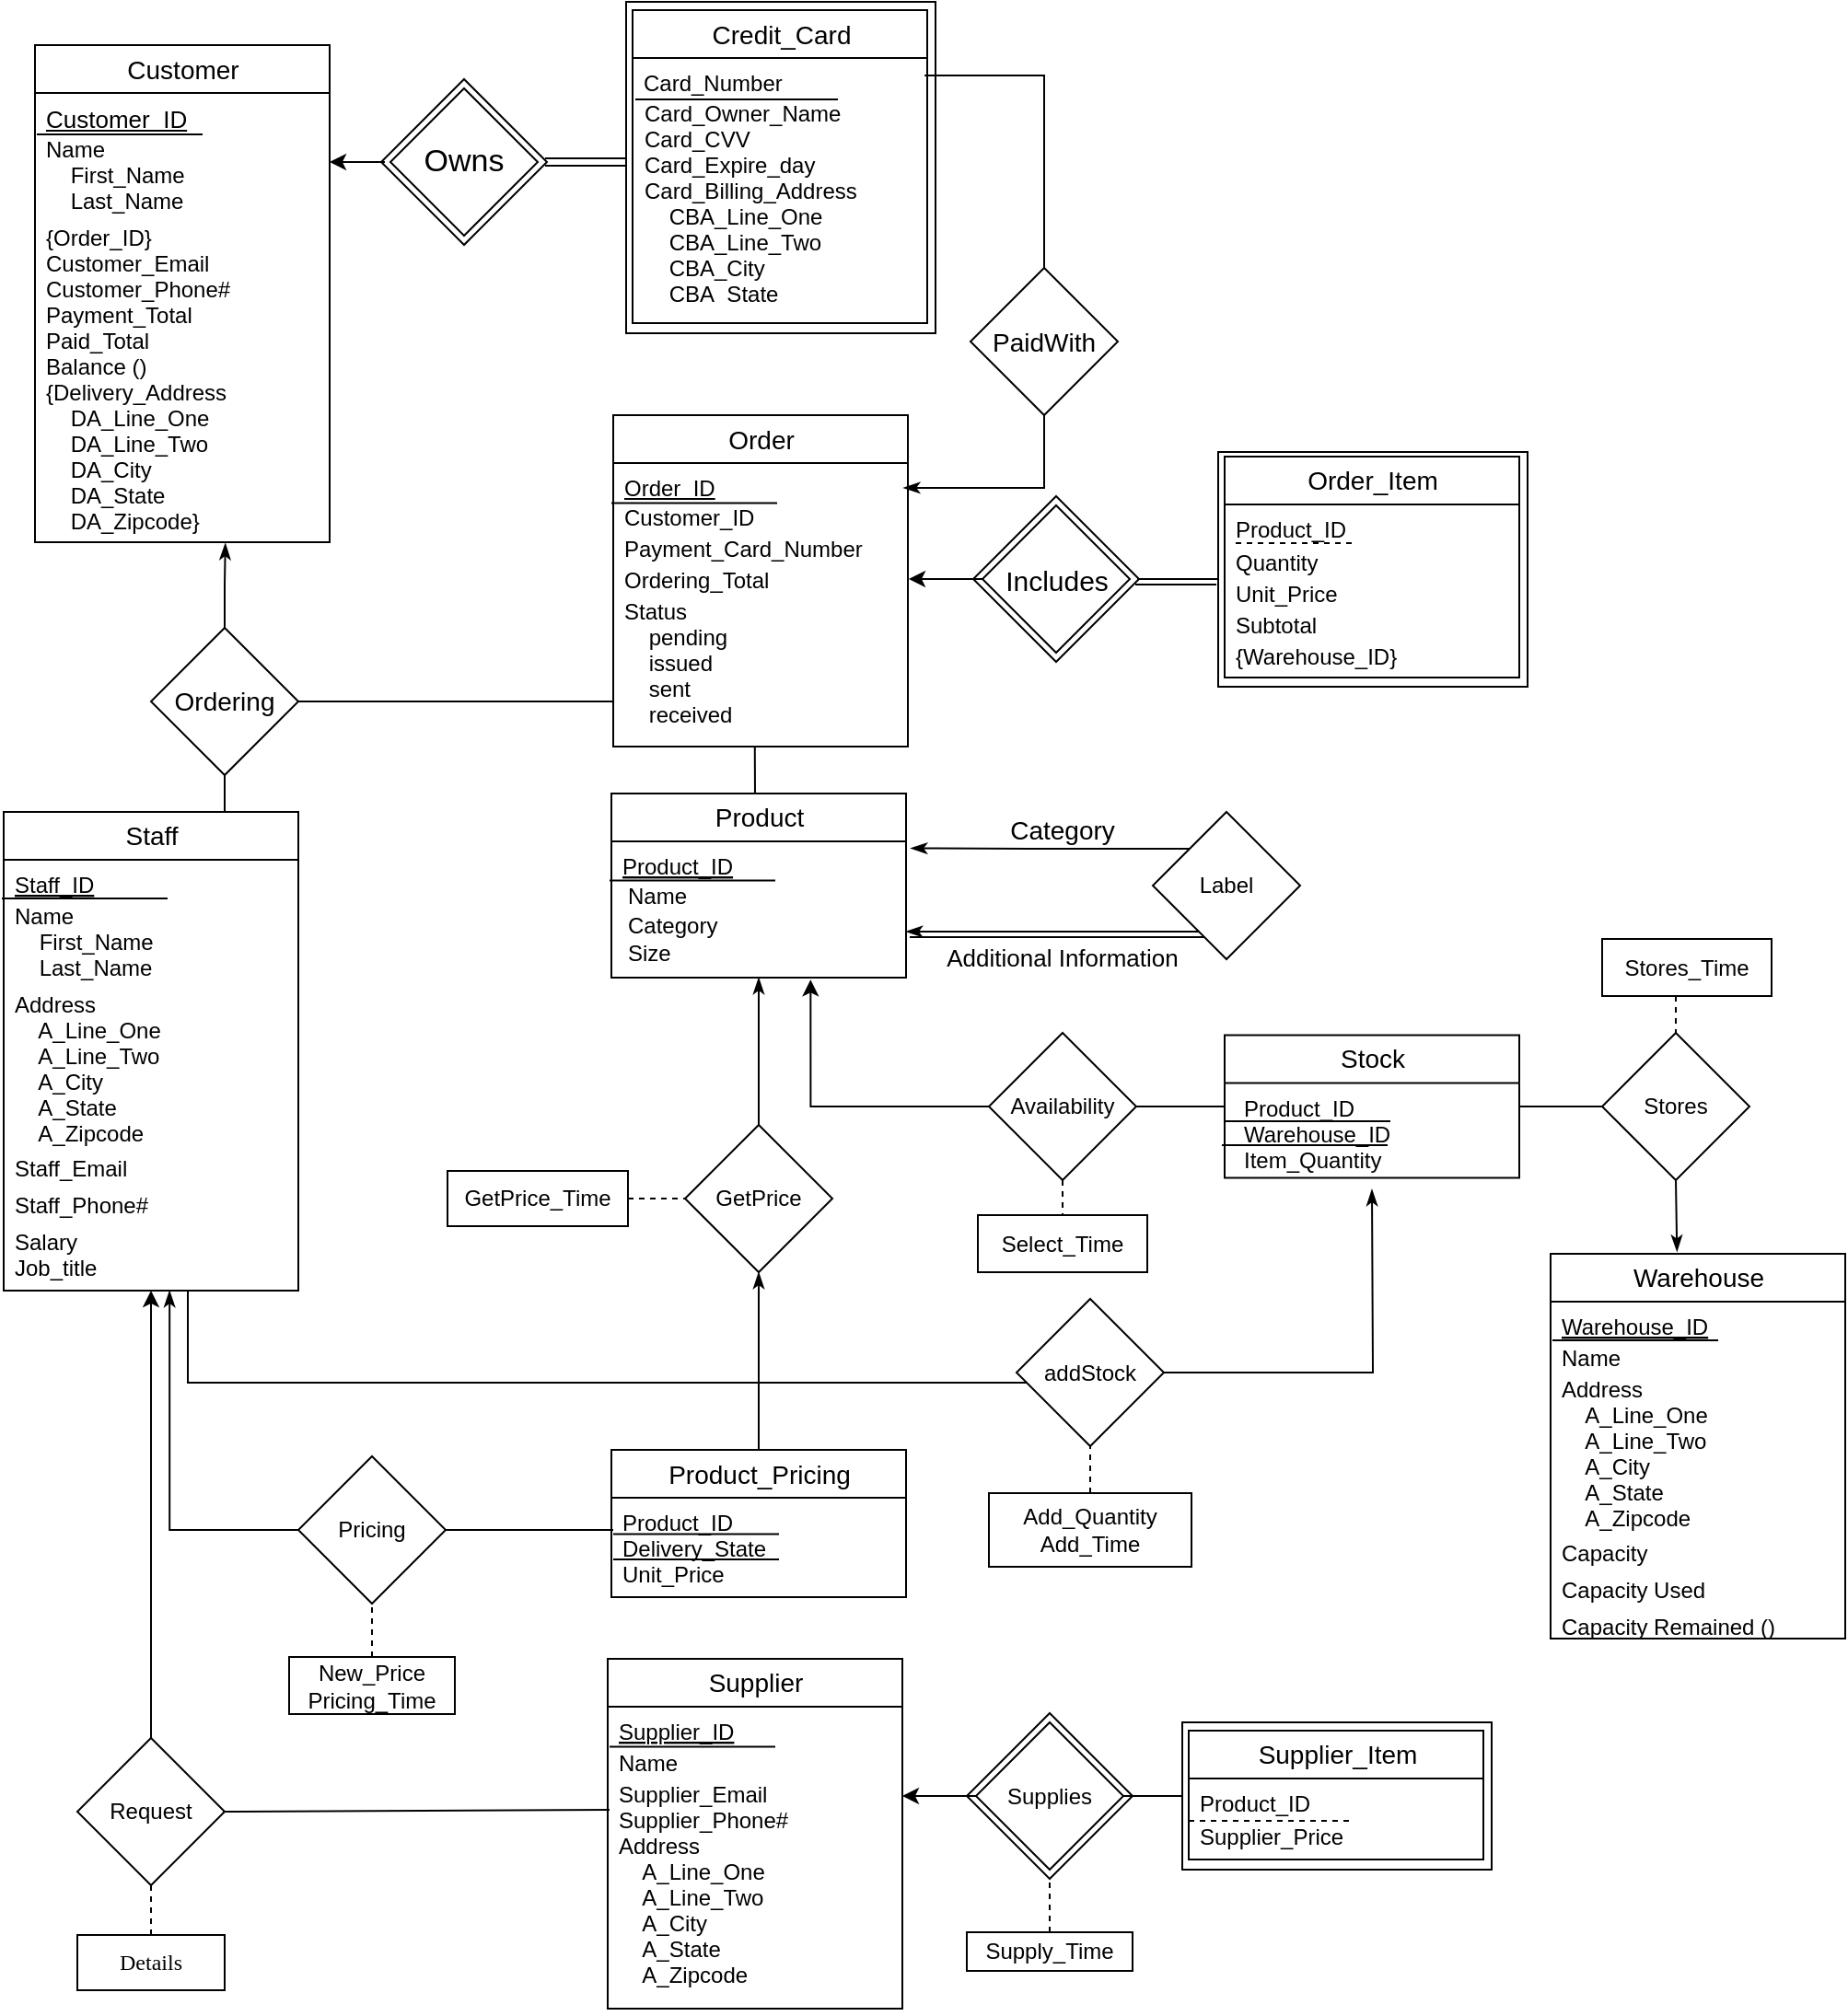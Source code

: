<mxfile version="13.0.3" type="device"><diagram id="dsKVr5tf_cZGVUpMoiFe" name="Page-1"><mxGraphModel dx="1097" dy="746" grid="1" gridSize="10" guides="1" tooltips="1" connect="1" arrows="1" fold="1" page="1" pageScale="1" pageWidth="827" pageHeight="1169" math="0" shadow="0"><root><mxCell id="8yMp3e6kBateNFP0PvqR-0"/><mxCell id="8yMp3e6kBateNFP0PvqR-1" parent="8yMp3e6kBateNFP0PvqR-0"/><mxCell id="K7BHNKGHmMoZmcHDRNSR-34" value="" style="edgeStyle=orthogonalEdgeStyle;rounded=0;orthogonalLoop=1;jettySize=auto;html=1;startArrow=none;startFill=0;endArrow=none;endFill=0;fontSize=13;fontColor=#000000;" parent="8yMp3e6kBateNFP0PvqR-1" source="WRQ4lNMP2vpnJhaoZGz1-60" target="WRQ4lNMP2vpnJhaoZGz1-59" edge="1"><mxGeometry relative="1" as="geometry"/></mxCell><mxCell id="98txHaTrjVdRc5BkQR00-5" style="edgeStyle=orthogonalEdgeStyle;rounded=0;orthogonalLoop=1;jettySize=auto;html=1;exitX=0;exitY=0.5;exitDx=0;exitDy=0;entryX=0.676;entryY=1.023;entryDx=0;entryDy=0;entryPerimeter=0;" edge="1" parent="8yMp3e6kBateNFP0PvqR-1" source="WRQ4lNMP2vpnJhaoZGz1-59" target="K7BHNKGHmMoZmcHDRNSR-55"><mxGeometry relative="1" as="geometry"/></mxCell><mxCell id="WRQ4lNMP2vpnJhaoZGz1-46" value="" style="rhombus;whiteSpace=wrap;html=1;" parent="8yMp3e6kBateNFP0PvqR-1" vertex="1"><mxGeometry x="566.5" y="278.5" width="90" height="90" as="geometry"/></mxCell><mxCell id="WRQ4lNMP2vpnJhaoZGz1-16" value="" style="whiteSpace=wrap;html=1;rounded=0;shadow=0;comic=0;strokeWidth=1;fontFamily=Verdana;align=left;" parent="8yMp3e6kBateNFP0PvqR-1" vertex="1"><mxGeometry x="378" y="10" width="168" height="180" as="geometry"/></mxCell><mxCell id="J3QDzepKnIw4Qtp_B2LZ-5" value="" style="rhombus;whiteSpace=wrap;html=1;" parent="8yMp3e6kBateNFP0PvqR-1" vertex="1"><mxGeometry x="245" y="52" width="90" height="90" as="geometry"/></mxCell><mxCell id="J3QDzepKnIw4Qtp_B2LZ-2" value="" style="edgeStyle=orthogonalEdgeStyle;rounded=0;orthogonalLoop=1;jettySize=auto;html=1;endArrow=none;endFill=0;entryX=1;entryY=0.5;entryDx=0;entryDy=0;shape=link;" parent="8yMp3e6kBateNFP0PvqR-1" edge="1"><mxGeometry relative="1" as="geometry"><mxPoint x="378" y="97" as="sourcePoint"/><mxPoint x="334" y="97" as="targetPoint"/></mxGeometry></mxCell><mxCell id="98txHaTrjVdRc5BkQR00-2" style="edgeStyle=orthogonalEdgeStyle;rounded=0;orthogonalLoop=1;jettySize=auto;html=1;exitX=0;exitY=0.5;exitDx=0;exitDy=0;" edge="1" parent="8yMp3e6kBateNFP0PvqR-1"><mxGeometry relative="1" as="geometry"><mxPoint x="217" y="97" as="targetPoint"/><mxPoint x="247" y="97" as="sourcePoint"/></mxGeometry></mxCell><mxCell id="J3QDzepKnIw4Qtp_B2LZ-3" value="&lt;font style=&quot;font-size: 17px&quot;&gt;Owns&lt;/font&gt;" style="rhombus;whiteSpace=wrap;html=1;" parent="8yMp3e6kBateNFP0PvqR-1" vertex="1"><mxGeometry x="250" y="57" width="80" height="80" as="geometry"/></mxCell><mxCell id="WRQ4lNMP2vpnJhaoZGz1-18" value="Order" style="swimlane;fontStyle=0;childLayout=stackLayout;horizontal=1;startSize=26;horizontalStack=0;resizeParent=1;resizeParentMax=0;resizeLast=0;collapsible=1;marginBottom=0;align=center;fontSize=14;rounded=0;shadow=0;comic=0;strokeWidth=1;html=1;" parent="8yMp3e6kBateNFP0PvqR-1" vertex="1"><mxGeometry x="371" y="234.5" width="160" height="180" as="geometry"><mxRectangle x="380" y="20" width="110" height="26" as="alternateBounds"/></mxGeometry></mxCell><mxCell id="WRQ4lNMP2vpnJhaoZGz1-19" value="Order_ID" style="text;strokeColor=none;fillColor=none;spacingLeft=4;spacingRight=4;overflow=hidden;rotatable=0;points=[[0,0.5],[1,0.5]];portConstraint=eastwest;fontSize=12;fontStyle=4" parent="WRQ4lNMP2vpnJhaoZGz1-18" vertex="1"><mxGeometry y="26" width="160" height="16" as="geometry"/></mxCell><mxCell id="WRQ4lNMP2vpnJhaoZGz1-21" value="Customer_ID" style="text;strokeColor=none;fillColor=none;spacingLeft=4;spacingRight=4;overflow=hidden;rotatable=0;points=[[0,0.5],[1,0.5]];portConstraint=eastwest;fontSize=12;" parent="WRQ4lNMP2vpnJhaoZGz1-18" vertex="1"><mxGeometry y="42" width="160" height="17" as="geometry"/></mxCell><mxCell id="K7BHNKGHmMoZmcHDRNSR-96" value="" style="endArrow=none;html=1;" parent="WRQ4lNMP2vpnJhaoZGz1-18" edge="1"><mxGeometry width="50" height="50" relative="1" as="geometry"><mxPoint x="-1" y="47.79" as="sourcePoint"/><mxPoint x="89" y="47.79" as="targetPoint"/></mxGeometry></mxCell><mxCell id="WRQ4lNMP2vpnJhaoZGz1-22" value="Payment_Card_Number" style="text;strokeColor=none;fillColor=none;spacingLeft=4;spacingRight=4;overflow=hidden;rotatable=0;points=[[0,0.5],[1,0.5]];portConstraint=eastwest;fontSize=12;" parent="WRQ4lNMP2vpnJhaoZGz1-18" vertex="1"><mxGeometry y="59" width="160" height="17" as="geometry"/></mxCell><mxCell id="WRQ4lNMP2vpnJhaoZGz1-23" value="Ordering_Total" style="text;strokeColor=none;fillColor=none;spacingLeft=4;spacingRight=4;overflow=hidden;rotatable=0;points=[[0,0.5],[1,0.5]];portConstraint=eastwest;fontSize=12;" parent="WRQ4lNMP2vpnJhaoZGz1-18" vertex="1"><mxGeometry y="76" width="160" height="17" as="geometry"/></mxCell><mxCell id="WRQ4lNMP2vpnJhaoZGz1-35" value="Status&#10;    pending&#10;    issued&#10;    sent&#10;    received" style="text;strokeColor=none;fillColor=none;spacingLeft=4;spacingRight=4;overflow=hidden;rotatable=0;points=[[0,0.5],[1,0.5]];portConstraint=eastwest;fontSize=12;" parent="WRQ4lNMP2vpnJhaoZGz1-18" vertex="1"><mxGeometry y="93" width="160" height="87" as="geometry"/></mxCell><mxCell id="WRQ4lNMP2vpnJhaoZGz1-36" value="" style="whiteSpace=wrap;html=1;rounded=0;shadow=0;comic=0;strokeWidth=1;fontFamily=Verdana;align=left;" parent="8yMp3e6kBateNFP0PvqR-1" vertex="1"><mxGeometry x="699.5" y="254.5" width="168" height="127.5" as="geometry"/></mxCell><mxCell id="WRQ4lNMP2vpnJhaoZGz1-37" value="" style="edgeStyle=orthogonalEdgeStyle;rounded=0;orthogonalLoop=1;jettySize=auto;html=1;endArrow=none;endFill=0;entryX=1;entryY=0.5;entryDx=0;entryDy=0;" parent="8yMp3e6kBateNFP0PvqR-1" edge="1"><mxGeometry relative="1" as="geometry"><mxPoint x="699.5" y="323.5" as="sourcePoint"/><mxPoint x="655.5" y="323.5" as="targetPoint"/></mxGeometry></mxCell><mxCell id="WRQ4lNMP2vpnJhaoZGz1-44" value="" style="edgeStyle=orthogonalEdgeStyle;rounded=0;orthogonalLoop=1;jettySize=auto;html=1;endArrow=classic;endFill=1;" parent="8yMp3e6kBateNFP0PvqR-1" source="WRQ4lNMP2vpnJhaoZGz1-45" edge="1"><mxGeometry relative="1" as="geometry"><mxPoint x="531.5" y="323.5" as="targetPoint"/><Array as="points"><mxPoint x="541.5" y="323.5"/><mxPoint x="541.5" y="323.5"/></Array></mxGeometry></mxCell><mxCell id="WRQ4lNMP2vpnJhaoZGz1-45" value="&lt;font style=&quot;font-size: 15px&quot;&gt;Includes&lt;/font&gt;" style="rhombus;whiteSpace=wrap;html=1;" parent="8yMp3e6kBateNFP0PvqR-1" vertex="1"><mxGeometry x="571.5" y="283.5" width="80" height="80" as="geometry"/></mxCell><mxCell id="WRQ4lNMP2vpnJhaoZGz1-38" value="Order_Item" style="swimlane;fontStyle=0;childLayout=stackLayout;horizontal=1;startSize=26;horizontalStack=0;resizeParent=1;resizeParentMax=0;resizeLast=0;collapsible=1;marginBottom=0;align=center;fontSize=14;rounded=0;shadow=0;comic=0;strokeWidth=1;html=1;" parent="8yMp3e6kBateNFP0PvqR-1" vertex="1"><mxGeometry x="703" y="257" width="160" height="120" as="geometry"><mxRectangle x="380" y="20" width="110" height="26" as="alternateBounds"/></mxGeometry></mxCell><mxCell id="WRQ4lNMP2vpnJhaoZGz1-39" value="Product_ID" style="text;strokeColor=none;fillColor=none;spacingLeft=4;spacingRight=4;overflow=hidden;rotatable=0;points=[[0,0.5],[1,0.5]];portConstraint=eastwest;fontSize=12;" parent="WRQ4lNMP2vpnJhaoZGz1-38" vertex="1"><mxGeometry y="26" width="160" height="18" as="geometry"/></mxCell><mxCell id="WRQ4lNMP2vpnJhaoZGz1-40" value="" style="endArrow=none;dashed=1;html=1;" parent="WRQ4lNMP2vpnJhaoZGz1-38" edge="1"><mxGeometry width="50" height="50" relative="1" as="geometry"><mxPoint x="6" y="47" as="sourcePoint"/><mxPoint x="71" y="47" as="targetPoint"/></mxGeometry></mxCell><mxCell id="WRQ4lNMP2vpnJhaoZGz1-41" value="Quantity" style="text;strokeColor=none;fillColor=none;spacingLeft=4;spacingRight=4;overflow=hidden;rotatable=0;points=[[0,0.5],[1,0.5]];portConstraint=eastwest;fontSize=12;" parent="WRQ4lNMP2vpnJhaoZGz1-38" vertex="1"><mxGeometry y="44" width="160" height="17" as="geometry"/></mxCell><mxCell id="WRQ4lNMP2vpnJhaoZGz1-42" value="Unit_Price" style="text;strokeColor=none;fillColor=none;spacingLeft=4;spacingRight=4;overflow=hidden;rotatable=0;points=[[0,0.5],[1,0.5]];portConstraint=eastwest;fontSize=12;" parent="WRQ4lNMP2vpnJhaoZGz1-38" vertex="1"><mxGeometry y="61" width="160" height="17" as="geometry"/></mxCell><mxCell id="WRQ4lNMP2vpnJhaoZGz1-47" value="Subtotal" style="text;strokeColor=none;fillColor=none;spacingLeft=4;spacingRight=4;overflow=hidden;rotatable=0;points=[[0,0.5],[1,0.5]];portConstraint=eastwest;fontSize=12;" parent="WRQ4lNMP2vpnJhaoZGz1-38" vertex="1"><mxGeometry y="78" width="160" height="17" as="geometry"/></mxCell><mxCell id="WRQ4lNMP2vpnJhaoZGz1-43" value="{Warehouse_ID}&#10;" style="text;strokeColor=none;fillColor=none;spacingLeft=4;spacingRight=4;overflow=hidden;rotatable=0;points=[[0,0.5],[1,0.5]];portConstraint=eastwest;fontSize=12;" parent="WRQ4lNMP2vpnJhaoZGz1-38" vertex="1"><mxGeometry y="95" width="160" height="25" as="geometry"/></mxCell><mxCell id="98txHaTrjVdRc5BkQR00-28" style="edgeStyle=orthogonalEdgeStyle;rounded=0;orthogonalLoop=1;jettySize=auto;html=1;exitX=0.5;exitY=1;exitDx=0;exitDy=0;entryX=0.5;entryY=0;entryDx=0;entryDy=0;dashed=1;startArrow=none;startFill=0;endArrow=none;endFill=0;" edge="1" parent="8yMp3e6kBateNFP0PvqR-1" source="WRQ4lNMP2vpnJhaoZGz1-59" target="98txHaTrjVdRc5BkQR00-27"><mxGeometry relative="1" as="geometry"/></mxCell><mxCell id="WRQ4lNMP2vpnJhaoZGz1-59" value="Availability" style="rhombus;whiteSpace=wrap;html=1;" parent="8yMp3e6kBateNFP0PvqR-1" vertex="1"><mxGeometry x="575" y="570" width="80" height="80" as="geometry"/></mxCell><mxCell id="98txHaTrjVdRc5BkQR00-19" style="edgeStyle=orthogonalEdgeStyle;rounded=0;orthogonalLoop=1;jettySize=auto;html=1;exitX=0.5;exitY=1;exitDx=0;exitDy=0;entryX=0.429;entryY=-0.006;entryDx=0;entryDy=0;entryPerimeter=0;startArrow=none;startFill=0;endArrow=classicThin;endFill=1;" edge="1" parent="8yMp3e6kBateNFP0PvqR-1" source="WRQ4lNMP2vpnJhaoZGz1-78" target="WRQ4lNMP2vpnJhaoZGz1-68"><mxGeometry relative="1" as="geometry"/></mxCell><mxCell id="WRQ4lNMP2vpnJhaoZGz1-78" value="Stores" style="rhombus;whiteSpace=wrap;html=1;" parent="8yMp3e6kBateNFP0PvqR-1" vertex="1"><mxGeometry x="908" y="570" width="80" height="80" as="geometry"/></mxCell><mxCell id="J3QDzepKnIw4Qtp_B2LZ-12" value="Customer" style="swimlane;fontStyle=0;childLayout=stackLayout;horizontal=1;startSize=26;horizontalStack=0;resizeParent=1;resizeParentMax=0;resizeLast=0;collapsible=1;marginBottom=0;align=center;fontSize=14;rounded=0;shadow=0;comic=0;strokeWidth=1;html=1;" parent="8yMp3e6kBateNFP0PvqR-1" vertex="1"><mxGeometry x="57" y="33.5" width="160" height="270" as="geometry"/></mxCell><mxCell id="J3QDzepKnIw4Qtp_B2LZ-13" value="Customer_ID" style="text;strokeColor=none;fillColor=none;spacingLeft=4;spacingRight=4;overflow=hidden;rotatable=0;points=[[0,0.5],[1,0.5]];portConstraint=eastwest;fontSize=13;fontStyle=4" parent="J3QDzepKnIw4Qtp_B2LZ-12" vertex="1"><mxGeometry y="26" width="160" height="17" as="geometry"/></mxCell><mxCell id="K7BHNKGHmMoZmcHDRNSR-91" value="" style="endArrow=none;html=1;" parent="J3QDzepKnIw4Qtp_B2LZ-12" edge="1"><mxGeometry width="50" height="50" relative="1" as="geometry"><mxPoint x="1" y="48.5" as="sourcePoint"/><mxPoint x="91" y="48.5" as="targetPoint"/></mxGeometry></mxCell><mxCell id="J3QDzepKnIw4Qtp_B2LZ-14" value="Name&#10;    First_Name&#10;    Last_Name&#10;" style="text;strokeColor=none;fillColor=none;spacingLeft=4;spacingRight=4;overflow=hidden;rotatable=0;points=[[0,0.5],[1,0.5]];portConstraint=eastwest;fontSize=12;" parent="J3QDzepKnIw4Qtp_B2LZ-12" vertex="1"><mxGeometry y="43" width="160" height="48" as="geometry"/></mxCell><mxCell id="WRQ4lNMP2vpnJhaoZGz1-33" value="{Order_ID}&#10;Customer_Email&#10;Customer_Phone#&#10;Payment_Total&#10;Paid_Total&#10;Balance ()&#10;{Delivery_Address&#10;    DA_Line_One&#10;    DA_Line_Two&#10;    DA_City&#10;    DA_State&#10;    DA_Zipcode}" style="text;strokeColor=none;fillColor=none;spacingLeft=4;spacingRight=4;overflow=hidden;rotatable=0;points=[[0,0.5],[1,0.5]];portConstraint=eastwest;fontSize=12;" parent="J3QDzepKnIw4Qtp_B2LZ-12" vertex="1"><mxGeometry y="91" width="160" height="179" as="geometry"/></mxCell><mxCell id="WRQ4lNMP2vpnJhaoZGz1-0" value="Credit_Card" style="swimlane;fontStyle=0;childLayout=stackLayout;horizontal=1;startSize=26;horizontalStack=0;resizeParent=1;resizeParentMax=0;resizeLast=0;collapsible=1;marginBottom=0;align=center;fontSize=14;rounded=0;shadow=0;comic=0;strokeWidth=1;html=1;" parent="8yMp3e6kBateNFP0PvqR-1" vertex="1"><mxGeometry x="381.5" y="14.5" width="160" height="170" as="geometry"><mxRectangle x="380" y="20" width="110" height="26" as="alternateBounds"/></mxGeometry></mxCell><mxCell id="WRQ4lNMP2vpnJhaoZGz1-1" value="Card_Number" style="text;strokeColor=none;fillColor=none;spacingLeft=4;spacingRight=4;overflow=hidden;rotatable=0;points=[[0,0.5],[1,0.5]];portConstraint=eastwest;fontSize=12;" parent="WRQ4lNMP2vpnJhaoZGz1-0" vertex="1"><mxGeometry y="26" width="160" height="144" as="geometry"/></mxCell><mxCell id="WRQ4lNMP2vpnJhaoZGz1-86" value="" style="rhombus;whiteSpace=wrap;html=1;" parent="8yMp3e6kBateNFP0PvqR-1" vertex="1"><mxGeometry x="563" y="939.5" width="90" height="90" as="geometry"/></mxCell><mxCell id="WRQ4lNMP2vpnJhaoZGz1-87" value="" style="whiteSpace=wrap;html=1;rounded=0;shadow=0;comic=0;strokeWidth=1;fontFamily=Verdana;align=left;" parent="8yMp3e6kBateNFP0PvqR-1" vertex="1"><mxGeometry x="680" y="944.5" width="168" height="80" as="geometry"/></mxCell><mxCell id="WRQ4lNMP2vpnJhaoZGz1-89" value="" style="edgeStyle=orthogonalEdgeStyle;rounded=0;orthogonalLoop=1;jettySize=auto;html=1;endArrow=classic;endFill=1;" parent="8yMp3e6kBateNFP0PvqR-1" source="WRQ4lNMP2vpnJhaoZGz1-90" edge="1"><mxGeometry relative="1" as="geometry"><mxPoint x="528" y="984.5" as="targetPoint"/><Array as="points"><mxPoint x="538" y="984.5"/><mxPoint x="538" y="984.5"/></Array></mxGeometry></mxCell><mxCell id="K7BHNKGHmMoZmcHDRNSR-73" style="edgeStyle=orthogonalEdgeStyle;rounded=0;orthogonalLoop=1;jettySize=auto;html=1;exitX=1;exitY=0.5;exitDx=0;exitDy=0;entryX=0;entryY=0.5;entryDx=0;entryDy=0;startArrow=none;startFill=0;endArrow=none;endFill=0;fontSize=13;fontColor=#000000;" parent="8yMp3e6kBateNFP0PvqR-1" source="WRQ4lNMP2vpnJhaoZGz1-90" target="WRQ4lNMP2vpnJhaoZGz1-87" edge="1"><mxGeometry relative="1" as="geometry"/></mxCell><mxCell id="WRQ4lNMP2vpnJhaoZGz1-90" value="Supplies" style="rhombus;whiteSpace=wrap;html=1;" parent="8yMp3e6kBateNFP0PvqR-1" vertex="1"><mxGeometry x="568" y="944.5" width="80" height="80" as="geometry"/></mxCell><mxCell id="WRQ4lNMP2vpnJhaoZGz1-80" value="Supplier" style="swimlane;fontStyle=0;childLayout=stackLayout;horizontal=1;startSize=26;horizontalStack=0;resizeParent=1;resizeParentMax=0;resizeLast=0;collapsible=1;marginBottom=0;align=center;fontSize=14;rounded=0;shadow=0;comic=0;strokeWidth=1;html=1;" parent="8yMp3e6kBateNFP0PvqR-1" vertex="1"><mxGeometry x="368" y="910" width="160" height="190" as="geometry"/></mxCell><mxCell id="WRQ4lNMP2vpnJhaoZGz1-81" value="Supplier_ID" style="text;strokeColor=none;fillColor=none;spacingLeft=4;spacingRight=4;overflow=hidden;rotatable=0;points=[[0,0.5],[1,0.5]];portConstraint=eastwest;fontSize=12;fontStyle=4;fontColor=#000000;" parent="WRQ4lNMP2vpnJhaoZGz1-80" vertex="1"><mxGeometry y="26" width="160" height="17" as="geometry"/></mxCell><mxCell id="K7BHNKGHmMoZmcHDRNSR-98" value="" style="endArrow=none;html=1;" parent="WRQ4lNMP2vpnJhaoZGz1-80" edge="1"><mxGeometry width="50" height="50" relative="1" as="geometry"><mxPoint x="1" y="47.79" as="sourcePoint"/><mxPoint x="91" y="47.79" as="targetPoint"/></mxGeometry></mxCell><mxCell id="WRQ4lNMP2vpnJhaoZGz1-82" value="Name" style="text;strokeColor=none;fillColor=none;spacingLeft=4;spacingRight=4;overflow=hidden;rotatable=0;points=[[0,0.5],[1,0.5]];portConstraint=eastwest;fontSize=12;" parent="WRQ4lNMP2vpnJhaoZGz1-80" vertex="1"><mxGeometry y="43" width="160" height="17" as="geometry"/></mxCell><mxCell id="WRQ4lNMP2vpnJhaoZGz1-83" value="Supplier_Email&#10;Supplier_Phone#&#10;Address&#10;    A_Line_One&#10;    A_Line_Two&#10;    A_City&#10;    A_State&#10;    A_Zipcode" style="text;strokeColor=none;fillColor=none;spacingLeft=4;spacingRight=4;overflow=hidden;rotatable=0;points=[[0,0.5],[1,0.5]];portConstraint=eastwest;fontSize=12;" parent="WRQ4lNMP2vpnJhaoZGz1-80" vertex="1"><mxGeometry y="60" width="160" height="130" as="geometry"/></mxCell><mxCell id="WRQ4lNMP2vpnJhaoZGz1-113" value="Request" style="rhombus;whiteSpace=wrap;html=1;" parent="8yMp3e6kBateNFP0PvqR-1" vertex="1"><mxGeometry x="80" y="953" width="80" height="80" as="geometry"/></mxCell><mxCell id="WRQ4lNMP2vpnJhaoZGz1-114" value="" style="endArrow=none;dashed=1;html=1;fontFamily=Verdana;exitX=0.5;exitY=0;exitDx=0;exitDy=0;" parent="8yMp3e6kBateNFP0PvqR-1" source="WRQ4lNMP2vpnJhaoZGz1-115" edge="1"><mxGeometry width="50" height="50" relative="1" as="geometry"><mxPoint x="120" y="1070" as="sourcePoint"/><mxPoint x="120" y="1033" as="targetPoint"/></mxGeometry></mxCell><mxCell id="WRQ4lNMP2vpnJhaoZGz1-115" value="Details" style="rounded=0;whiteSpace=wrap;html=1;shadow=0;comic=0;strokeWidth=1;fontFamily=Verdana;align=center;" parent="8yMp3e6kBateNFP0PvqR-1" vertex="1"><mxGeometry x="80" y="1060" width="80" height="30" as="geometry"/></mxCell><mxCell id="WRQ4lNMP2vpnJhaoZGz1-142" value="" style="edgeStyle=orthogonalEdgeStyle;rounded=0;orthogonalLoop=1;jettySize=auto;html=1;startArrow=none;startFill=0;endArrow=none;endFill=0;fontFamily=Verdana;" parent="8yMp3e6kBateNFP0PvqR-1" edge="1"><mxGeometry relative="1" as="geometry"><mxPoint x="448" y="460" as="sourcePoint"/><mxPoint x="447.88" y="414.5" as="targetPoint"/><Array as="points"><mxPoint x="448" y="442"/></Array></mxGeometry></mxCell><mxCell id="WRQ4lNMP2vpnJhaoZGz1-145" value="" style="edgeStyle=orthogonalEdgeStyle;rounded=0;orthogonalLoop=1;jettySize=auto;html=1;endArrow=none;endFill=0;entryX=1;entryY=0.5;entryDx=0;entryDy=0;" parent="8yMp3e6kBateNFP0PvqR-1" edge="1"><mxGeometry relative="1" as="geometry"><mxPoint x="698.5" y="326.5" as="sourcePoint"/><mxPoint x="654.5" y="326.5" as="targetPoint"/></mxGeometry></mxCell><mxCell id="K7BHNKGHmMoZmcHDRNSR-79" style="edgeStyle=orthogonalEdgeStyle;rounded=0;orthogonalLoop=1;jettySize=auto;html=1;exitX=0;exitY=0;exitDx=0;exitDy=0;entryX=1.016;entryY=0.155;entryDx=0;entryDy=0;entryPerimeter=0;startArrow=none;startFill=0;endArrow=classicThin;endFill=1;fontSize=13;fontColor=#000000;" parent="8yMp3e6kBateNFP0PvqR-1" source="jaxtRB-_NZrLmcpz9Zk0-16" target="WRQ4lNMP2vpnJhaoZGz1-50" edge="1"><mxGeometry relative="1" as="geometry"/></mxCell><mxCell id="K7BHNKGHmMoZmcHDRNSR-80" style="edgeStyle=orthogonalEdgeStyle;rounded=0;orthogonalLoop=1;jettySize=auto;html=1;exitX=0;exitY=1;exitDx=0;exitDy=0;entryX=1;entryY=0.5;entryDx=0;entryDy=0;startArrow=none;startFill=0;endArrow=classicThin;endFill=1;fontSize=13;fontColor=#000000;" parent="8yMp3e6kBateNFP0PvqR-1" source="jaxtRB-_NZrLmcpz9Zk0-16" target="K7BHNKGHmMoZmcHDRNSR-55" edge="1"><mxGeometry relative="1" as="geometry"><Array as="points"><mxPoint x="690" y="515"/></Array></mxGeometry></mxCell><mxCell id="9i8of32P8VTuhEcQCgDb-11" style="edgeStyle=orthogonalEdgeStyle;rounded=0;orthogonalLoop=1;jettySize=auto;html=1;exitX=0;exitY=0.5;exitDx=0;exitDy=0;entryX=0.563;entryY=1;entryDx=0;entryDy=0;entryPerimeter=0;endArrow=classicThin;endFill=1;startArrow=none;startFill=0;" parent="8yMp3e6kBateNFP0PvqR-1" source="SBInSRfp2buzQ4nA8DWr-20" target="9i8of32P8VTuhEcQCgDb-7" edge="1"><mxGeometry relative="1" as="geometry"/></mxCell><mxCell id="SBInSRfp2buzQ4nA8DWr-20" value="Pricing" style="rhombus;whiteSpace=wrap;html=1;align=center;" parent="8yMp3e6kBateNFP0PvqR-1" vertex="1"><mxGeometry x="200" y="800" width="80" height="80" as="geometry"/></mxCell><mxCell id="K7BHNKGHmMoZmcHDRNSR-58" style="edgeStyle=orthogonalEdgeStyle;rounded=0;orthogonalLoop=1;jettySize=auto;html=1;exitX=0.5;exitY=0;exitDx=0;exitDy=0;entryX=0.5;entryY=1;entryDx=0;entryDy=0;startArrow=none;startFill=0;endArrow=classicThin;endFill=1;fontSize=13;fontColor=#000000;" parent="8yMp3e6kBateNFP0PvqR-1" source="SBInSRfp2buzQ4nA8DWr-39" target="K7BHNKGHmMoZmcHDRNSR-55" edge="1"><mxGeometry relative="1" as="geometry"/></mxCell><mxCell id="SBInSRfp2buzQ4nA8DWr-39" value="GetPrice" style="rhombus;whiteSpace=wrap;html=1;align=center;" parent="8yMp3e6kBateNFP0PvqR-1" vertex="1"><mxGeometry x="410" y="620" width="80" height="80" as="geometry"/></mxCell><mxCell id="K7BHNKGHmMoZmcHDRNSR-61" style="edgeStyle=orthogonalEdgeStyle;rounded=0;orthogonalLoop=1;jettySize=auto;html=1;exitX=0.5;exitY=0;exitDx=0;exitDy=0;entryX=0.5;entryY=1;entryDx=0;entryDy=0;startArrow=none;startFill=0;endArrow=classicThin;endFill=1;fontSize=13;fontColor=#000000;" parent="8yMp3e6kBateNFP0PvqR-1" source="SBInSRfp2buzQ4nA8DWr-32" target="SBInSRfp2buzQ4nA8DWr-39" edge="1"><mxGeometry relative="1" as="geometry"/></mxCell><mxCell id="9i8of32P8VTuhEcQCgDb-12" style="edgeStyle=orthogonalEdgeStyle;rounded=0;orthogonalLoop=1;jettySize=auto;html=1;entryX=0.625;entryY=1;entryDx=0;entryDy=0;entryPerimeter=0;endArrow=none;endFill=0;" parent="8yMp3e6kBateNFP0PvqR-1" source="SBInSRfp2buzQ4nA8DWr-64" target="9i8of32P8VTuhEcQCgDb-7" edge="1"><mxGeometry relative="1" as="geometry"><Array as="points"><mxPoint x="140" y="760"/></Array></mxGeometry></mxCell><mxCell id="K7BHNKGHmMoZmcHDRNSR-63" style="edgeStyle=orthogonalEdgeStyle;rounded=0;orthogonalLoop=1;jettySize=auto;html=1;exitX=1;exitY=0.5;exitDx=0;exitDy=0;startArrow=none;startFill=0;endArrow=classicThin;endFill=1;fontSize=13;fontColor=#000000;entryX=0.5;entryY=1;entryDx=0;entryDy=0;" parent="8yMp3e6kBateNFP0PvqR-1" source="SBInSRfp2buzQ4nA8DWr-64" edge="1"><mxGeometry relative="1" as="geometry"><mxPoint x="783.0" y="655" as="targetPoint"/></mxGeometry></mxCell><mxCell id="SBInSRfp2buzQ4nA8DWr-64" value="addStock" style="rhombus;whiteSpace=wrap;html=1;align=center;" parent="8yMp3e6kBateNFP0PvqR-1" vertex="1"><mxGeometry x="590" y="714.5" width="80" height="80" as="geometry"/></mxCell><mxCell id="9i8of32P8VTuhEcQCgDb-0" value="Staff" style="swimlane;fontStyle=0;childLayout=stackLayout;horizontal=1;startSize=26;horizontalStack=0;resizeParent=1;resizeParentMax=0;resizeLast=0;collapsible=1;marginBottom=0;align=center;fontSize=14;rounded=0;shadow=0;comic=0;strokeWidth=1;html=1;" parent="8yMp3e6kBateNFP0PvqR-1" vertex="1"><mxGeometry x="40" y="450" width="160" height="260" as="geometry"/></mxCell><mxCell id="9i8of32P8VTuhEcQCgDb-1" value="Staff_ID" style="text;strokeColor=none;fillColor=none;spacingLeft=4;spacingRight=4;overflow=hidden;rotatable=0;points=[[0,0.5],[1,0.5]];portConstraint=eastwest;fontSize=12;fontStyle=4" parent="9i8of32P8VTuhEcQCgDb-0" vertex="1"><mxGeometry y="26" width="160" height="17" as="geometry"/></mxCell><mxCell id="K7BHNKGHmMoZmcHDRNSR-90" value="" style="endArrow=none;html=1;" parent="9i8of32P8VTuhEcQCgDb-0" edge="1"><mxGeometry width="50" height="50" relative="1" as="geometry"><mxPoint x="-1" y="47" as="sourcePoint"/><mxPoint x="89" y="47" as="targetPoint"/></mxGeometry></mxCell><mxCell id="9i8of32P8VTuhEcQCgDb-2" value="Name&#10;    First_Name&#10;    Last_Name&#10;" style="text;strokeColor=none;fillColor=none;spacingLeft=4;spacingRight=4;overflow=hidden;rotatable=0;points=[[0,0.5],[1,0.5]];portConstraint=eastwest;fontSize=12;" parent="9i8of32P8VTuhEcQCgDb-0" vertex="1"><mxGeometry y="43" width="160" height="48" as="geometry"/></mxCell><mxCell id="9i8of32P8VTuhEcQCgDb-3" value="Address&#10;    A_Line_One&#10;    A_Line_Two&#10;    A_City&#10;    A_State&#10;    A_Zipcode" style="text;strokeColor=none;fillColor=none;spacingLeft=4;spacingRight=4;overflow=hidden;rotatable=0;points=[[0,0.5],[1,0.5]];portConstraint=eastwest;fontSize=12;" parent="9i8of32P8VTuhEcQCgDb-0" vertex="1"><mxGeometry y="91" width="160" height="89" as="geometry"/></mxCell><mxCell id="9i8of32P8VTuhEcQCgDb-5" value="Staff_Email" style="text;strokeColor=none;fillColor=none;spacingLeft=4;spacingRight=4;overflow=hidden;rotatable=0;points=[[0,0.5],[1,0.5]];portConstraint=eastwest;fontSize=12;" parent="9i8of32P8VTuhEcQCgDb-0" vertex="1"><mxGeometry y="180" width="160" height="20" as="geometry"/></mxCell><mxCell id="9i8of32P8VTuhEcQCgDb-6" value="Staff_Phone#" style="text;strokeColor=none;fillColor=none;spacingLeft=4;spacingRight=4;overflow=hidden;rotatable=0;points=[[0,0.5],[1,0.5]];portConstraint=eastwest;fontSize=12;" parent="9i8of32P8VTuhEcQCgDb-0" vertex="1"><mxGeometry y="200" width="160" height="20" as="geometry"/></mxCell><mxCell id="9i8of32P8VTuhEcQCgDb-7" value="Salary&#10;Job_title" style="text;strokeColor=none;fillColor=none;spacingLeft=4;spacingRight=4;overflow=hidden;rotatable=0;points=[[0,0.5],[1,0.5]];portConstraint=eastwest;fontSize=12;" parent="9i8of32P8VTuhEcQCgDb-0" vertex="1"><mxGeometry y="220" width="160" height="40" as="geometry"/></mxCell><mxCell id="9i8of32P8VTuhEcQCgDb-8" value="" style="endArrow=none;html=1;exitX=1;exitY=0.5;exitDx=0;exitDy=0;" parent="8yMp3e6kBateNFP0PvqR-1" edge="1"><mxGeometry width="50" height="50" relative="1" as="geometry"><mxPoint x="159" y="993" as="sourcePoint"/><mxPoint x="369" y="992" as="targetPoint"/></mxGeometry></mxCell><mxCell id="9i8of32P8VTuhEcQCgDb-10" value="" style="endArrow=classic;html=1;exitX=0.5;exitY=0;exitDx=0;exitDy=0;" parent="8yMp3e6kBateNFP0PvqR-1" source="WRQ4lNMP2vpnJhaoZGz1-113" target="9i8of32P8VTuhEcQCgDb-7" edge="1"><mxGeometry width="50" height="50" relative="1" as="geometry"><mxPoint x="320" y="890" as="sourcePoint"/><mxPoint x="370" y="840" as="targetPoint"/></mxGeometry></mxCell><mxCell id="9i8of32P8VTuhEcQCgDb-16" value="" style="endArrow=none;html=1;entryX=1;entryY=0.5;entryDx=0;entryDy=0;" parent="8yMp3e6kBateNFP0PvqR-1" target="SBInSRfp2buzQ4nA8DWr-20" edge="1"><mxGeometry width="50" height="50" relative="1" as="geometry"><mxPoint x="371" y="840" as="sourcePoint"/><mxPoint x="270" y="840" as="targetPoint"/></mxGeometry></mxCell><mxCell id="9i8of32P8VTuhEcQCgDb-18" value="Add_Quantity&lt;br&gt;Add_Time" style="rounded=0;whiteSpace=wrap;html=1;" parent="8yMp3e6kBateNFP0PvqR-1" vertex="1"><mxGeometry x="575" y="820" width="110" height="40" as="geometry"/></mxCell><mxCell id="9i8of32P8VTuhEcQCgDb-19" value="" style="endArrow=none;dashed=1;html=1;exitX=0.5;exitY=0;exitDx=0;exitDy=0;entryX=0.5;entryY=1;entryDx=0;entryDy=0;" parent="8yMp3e6kBateNFP0PvqR-1" source="9i8of32P8VTuhEcQCgDb-18" target="SBInSRfp2buzQ4nA8DWr-64" edge="1"><mxGeometry width="50" height="50" relative="1" as="geometry"><mxPoint x="610" y="690" as="sourcePoint"/><mxPoint x="660" y="640" as="targetPoint"/></mxGeometry></mxCell><mxCell id="9i8of32P8VTuhEcQCgDb-20" value="New_Price&lt;br&gt;Pricing_Time" style="rounded=0;whiteSpace=wrap;html=1;" parent="8yMp3e6kBateNFP0PvqR-1" vertex="1"><mxGeometry x="195" y="909" width="90" height="31" as="geometry"/></mxCell><mxCell id="9i8of32P8VTuhEcQCgDb-22" value="" style="endArrow=none;dashed=1;html=1;exitX=0.5;exitY=0;exitDx=0;exitDy=0;entryX=0.5;entryY=1;entryDx=0;entryDy=0;" parent="8yMp3e6kBateNFP0PvqR-1" source="9i8of32P8VTuhEcQCgDb-20" target="SBInSRfp2buzQ4nA8DWr-20" edge="1"><mxGeometry width="50" height="50" relative="1" as="geometry"><mxPoint x="130" y="920" as="sourcePoint"/><mxPoint x="180" y="870" as="targetPoint"/></mxGeometry></mxCell><mxCell id="jI37pvxPPCBf6wWJPP41-12" style="edgeStyle=orthogonalEdgeStyle;rounded=0;orthogonalLoop=1;jettySize=auto;html=1;exitX=0.5;exitY=1;exitDx=0;exitDy=0;entryX=0.985;entryY=-0.15;entryDx=0;entryDy=0;entryPerimeter=0;endArrow=classicThin;endFill=1;" parent="8yMp3e6kBateNFP0PvqR-1" source="Sxl-88vAfYyirIWx0f7X-0" target="WRQ4lNMP2vpnJhaoZGz1-21" edge="1"><mxGeometry relative="1" as="geometry"/></mxCell><mxCell id="98txHaTrjVdRc5BkQR00-6" style="edgeStyle=orthogonalEdgeStyle;rounded=0;orthogonalLoop=1;jettySize=auto;html=1;exitX=0.5;exitY=0;exitDx=0;exitDy=0;entryX=0.988;entryY=-0.062;entryDx=0;entryDy=0;entryPerimeter=0;endArrow=none;endFill=0;" edge="1" parent="8yMp3e6kBateNFP0PvqR-1" source="Sxl-88vAfYyirIWx0f7X-0" target="WRQ4lNMP2vpnJhaoZGz1-3"><mxGeometry relative="1" as="geometry"/></mxCell><mxCell id="Sxl-88vAfYyirIWx0f7X-0" value="&lt;font style=&quot;font-size: 14px&quot;&gt;PaidWith&lt;/font&gt;" style="rhombus;whiteSpace=wrap;html=1;" parent="8yMp3e6kBateNFP0PvqR-1" vertex="1"><mxGeometry x="565" y="154.5" width="80" height="80" as="geometry"/></mxCell><mxCell id="Sxl-88vAfYyirIWx0f7X-14" style="edgeStyle=orthogonalEdgeStyle;rounded=0;orthogonalLoop=1;jettySize=auto;html=1;exitX=1;exitY=0.5;exitDx=0;exitDy=0;entryX=-0.002;entryY=0.718;entryDx=0;entryDy=0;entryPerimeter=0;endArrow=none;endFill=0;" parent="8yMp3e6kBateNFP0PvqR-1" source="Sxl-88vAfYyirIWx0f7X-13" target="WRQ4lNMP2vpnJhaoZGz1-35" edge="1"><mxGeometry relative="1" as="geometry"/></mxCell><mxCell id="K7BHNKGHmMoZmcHDRNSR-6" style="edgeStyle=orthogonalEdgeStyle;rounded=0;orthogonalLoop=1;jettySize=auto;html=1;exitX=0.5;exitY=1;exitDx=0;exitDy=0;entryX=0.75;entryY=0;entryDx=0;entryDy=0;endArrow=none;endFill=0;startArrow=none;startFill=0;" parent="8yMp3e6kBateNFP0PvqR-1" source="Sxl-88vAfYyirIWx0f7X-13" target="9i8of32P8VTuhEcQCgDb-0" edge="1"><mxGeometry relative="1" as="geometry"/></mxCell><mxCell id="K7BHNKGHmMoZmcHDRNSR-33" style="edgeStyle=orthogonalEdgeStyle;rounded=0;orthogonalLoop=1;jettySize=auto;html=1;exitX=0.5;exitY=0;exitDx=0;exitDy=0;entryX=0.646;entryY=1.003;entryDx=0;entryDy=0;entryPerimeter=0;startArrow=none;startFill=0;endArrow=classicThin;endFill=1;fontSize=13;fontColor=#000000;" parent="8yMp3e6kBateNFP0PvqR-1" source="Sxl-88vAfYyirIWx0f7X-13" target="WRQ4lNMP2vpnJhaoZGz1-33" edge="1"><mxGeometry relative="1" as="geometry"/></mxCell><mxCell id="Sxl-88vAfYyirIWx0f7X-13" value="&lt;font style=&quot;font-size: 14px&quot;&gt;Ordering&lt;/font&gt;" style="rhombus;whiteSpace=wrap;html=1;" parent="8yMp3e6kBateNFP0PvqR-1" vertex="1"><mxGeometry x="120" y="350" width="80" height="80" as="geometry"/></mxCell><mxCell id="WRQ4lNMP2vpnJhaoZGz1-63" value="Product_ID&#10;Warehouse_ID&#10;Item_Quantity" style="text;strokeColor=none;fillColor=none;spacingLeft=4;spacingRight=4;overflow=hidden;rotatable=0;points=[[0,0.5],[1,0.5]];portConstraint=eastwest;fontSize=12;" parent="8yMp3e6kBateNFP0PvqR-1" vertex="1"><mxGeometry x="707.5" y="597.25" width="160" height="51.5" as="geometry"/></mxCell><mxCell id="WRQ4lNMP2vpnJhaoZGz1-49" value="Product" style="swimlane;fontStyle=0;childLayout=stackLayout;horizontal=1;startSize=26;horizontalStack=0;resizeParent=1;resizeParentMax=0;resizeLast=0;collapsible=1;marginBottom=0;align=center;fontSize=14;rounded=0;shadow=0;comic=0;strokeWidth=1;html=1;" parent="8yMp3e6kBateNFP0PvqR-1" vertex="1"><mxGeometry x="370" y="440" width="160" height="100" as="geometry"><mxRectangle x="380" y="20" width="110" height="26" as="alternateBounds"/></mxGeometry></mxCell><mxCell id="WRQ4lNMP2vpnJhaoZGz1-50" value="Product_ID" style="text;strokeColor=none;fillColor=none;spacingLeft=4;spacingRight=4;overflow=hidden;rotatable=0;points=[[0,0.5],[1,0.5]];portConstraint=eastwest;fontSize=12;fontStyle=4" parent="WRQ4lNMP2vpnJhaoZGz1-49" vertex="1"><mxGeometry y="26" width="160" height="24" as="geometry"/></mxCell><mxCell id="K7BHNKGHmMoZmcHDRNSR-97" value="" style="endArrow=none;html=1;" parent="WRQ4lNMP2vpnJhaoZGz1-49" edge="1"><mxGeometry width="50" height="50" relative="1" as="geometry"><mxPoint x="-1" y="47.29" as="sourcePoint"/><mxPoint x="89" y="47.29" as="targetPoint"/></mxGeometry></mxCell><mxCell id="K7BHNKGHmMoZmcHDRNSR-55" value="&lt;span style=&quot;font-size: 12px;&quot;&gt;Name&lt;/span&gt;&lt;br style=&quot;padding: 0px; margin: 0px; font-size: 12px;&quot;&gt;&lt;span style=&quot;font-size: 12px;&quot;&gt;Category&lt;/span&gt;&lt;br style=&quot;padding: 0px; margin: 0px; font-size: 12px;&quot;&gt;&lt;div style=&quot;&quot;&gt;&lt;span style=&quot;font-size: 12px&quot;&gt;Size&lt;/span&gt;&lt;/div&gt;" style="text;html=1;strokeColor=none;fillColor=none;align=left;verticalAlign=middle;whiteSpace=wrap;rounded=0;fontSize=13;fontColor=#000000;spacing=0;spacingLeft=9;spacingTop=-8;" parent="WRQ4lNMP2vpnJhaoZGz1-49" vertex="1"><mxGeometry y="50" width="160" height="50" as="geometry"/></mxCell><mxCell id="K7BHNKGHmMoZmcHDRNSR-21" value="&lt;font style=&quot;font-size: 14px&quot;&gt;Category&lt;/font&gt;" style="text;html=1;strokeColor=none;fillColor=none;align=center;verticalAlign=middle;whiteSpace=wrap;rounded=0;fontSize=13;fontColor=#000000;" parent="8yMp3e6kBateNFP0PvqR-1" vertex="1"><mxGeometry x="595" y="450" width="40" height="20" as="geometry"/></mxCell><mxCell id="K7BHNKGHmMoZmcHDRNSR-24" value="Additional Information" style="text;html=1;strokeColor=none;fillColor=none;align=center;verticalAlign=middle;whiteSpace=wrap;rounded=0;fontSize=13;fontColor=#000000;" parent="8yMp3e6kBateNFP0PvqR-1" vertex="1"><mxGeometry x="535" y="519" width="160" height="20" as="geometry"/></mxCell><mxCell id="SBInSRfp2buzQ4nA8DWr-32" value="Product_Pricing" style="swimlane;fontStyle=0;childLayout=stackLayout;horizontal=1;startSize=26;horizontalStack=0;resizeParent=1;resizeParentMax=0;resizeLast=0;collapsible=1;marginBottom=0;align=center;fontSize=14;rounded=0;shadow=0;comic=0;strokeWidth=1;html=1;" parent="8yMp3e6kBateNFP0PvqR-1" vertex="1"><mxGeometry x="370" y="796.5" width="160" height="80" as="geometry"><mxRectangle x="380" y="20" width="110" height="26" as="alternateBounds"/></mxGeometry></mxCell><mxCell id="SBInSRfp2buzQ4nA8DWr-33" value="Product_ID&#10;Delivery_State&#10;Unit_Price" style="text;strokeColor=none;fillColor=none;spacingLeft=4;spacingRight=4;overflow=hidden;rotatable=0;points=[[0,0.5],[1,0.5]];portConstraint=eastwest;fontSize=12;" parent="SBInSRfp2buzQ4nA8DWr-32" vertex="1"><mxGeometry y="26" width="160" height="54" as="geometry"/></mxCell><mxCell id="K7BHNKGHmMoZmcHDRNSR-13" value="" style="endArrow=none;html=1;" parent="SBInSRfp2buzQ4nA8DWr-32" edge="1"><mxGeometry width="50" height="50" relative="1" as="geometry"><mxPoint x="1" y="59.5" as="sourcePoint"/><mxPoint x="91" y="59.5" as="targetPoint"/></mxGeometry></mxCell><mxCell id="K7BHNKGHmMoZmcHDRNSR-82" value="" style="endArrow=none;html=1;" parent="SBInSRfp2buzQ4nA8DWr-32" edge="1"><mxGeometry width="50" height="50" relative="1" as="geometry"><mxPoint x="1" y="45.79" as="sourcePoint"/><mxPoint x="91" y="45.79" as="targetPoint"/></mxGeometry></mxCell><mxCell id="98txHaTrjVdRc5BkQR00-15" style="edgeStyle=orthogonalEdgeStyle;rounded=0;orthogonalLoop=1;jettySize=auto;html=1;exitX=1;exitY=0.5;exitDx=0;exitDy=0;entryX=0;entryY=0.5;entryDx=0;entryDy=0;startArrow=none;startFill=0;endArrow=none;endFill=0;" edge="1" parent="8yMp3e6kBateNFP0PvqR-1" source="WRQ4lNMP2vpnJhaoZGz1-60" target="WRQ4lNMP2vpnJhaoZGz1-78"><mxGeometry relative="1" as="geometry"/></mxCell><mxCell id="WRQ4lNMP2vpnJhaoZGz1-60" value="Stock" style="swimlane;fontStyle=0;childLayout=stackLayout;horizontal=1;startSize=26;horizontalStack=0;resizeParent=1;resizeParentMax=0;resizeLast=0;collapsible=1;marginBottom=0;align=center;fontSize=14;rounded=0;shadow=0;comic=0;strokeWidth=1;html=1;" parent="8yMp3e6kBateNFP0PvqR-1" vertex="1"><mxGeometry x="703" y="571.25" width="160" height="77.5" as="geometry"><mxRectangle x="380" y="20" width="110" height="26" as="alternateBounds"/></mxGeometry></mxCell><mxCell id="WRQ4lNMP2vpnJhaoZGz1-91" value="Supplier_Item" style="swimlane;fontStyle=0;childLayout=stackLayout;horizontal=1;startSize=26;horizontalStack=0;resizeParent=1;resizeParentMax=0;resizeLast=0;collapsible=1;marginBottom=0;align=center;fontSize=14;rounded=0;shadow=0;comic=0;strokeWidth=1;html=1;" parent="8yMp3e6kBateNFP0PvqR-1" vertex="1"><mxGeometry x="683.5" y="949" width="160" height="70" as="geometry"><mxRectangle x="380" y="20" width="110" height="26" as="alternateBounds"/></mxGeometry></mxCell><mxCell id="WRQ4lNMP2vpnJhaoZGz1-92" value="Product_ID" style="text;strokeColor=none;fillColor=none;spacingLeft=4;spacingRight=4;overflow=hidden;rotatable=0;points=[[0,0.5],[1,0.5]];portConstraint=eastwest;fontSize=12;" parent="WRQ4lNMP2vpnJhaoZGz1-91" vertex="1"><mxGeometry y="26" width="160" height="44" as="geometry"/></mxCell><mxCell id="K7BHNKGHmMoZmcHDRNSR-81" value="" style="endArrow=none;html=1;fontSize=13;fontColor=#000000;" parent="8yMp3e6kBateNFP0PvqR-1" edge="1"><mxGeometry width="50" height="50" relative="1" as="geometry"><mxPoint x="532" y="518" as="sourcePoint"/><mxPoint x="704" y="518" as="targetPoint"/></mxGeometry></mxCell><mxCell id="jaxtRB-_NZrLmcpz9Zk0-16" value="Label" style="rhombus;whiteSpace=wrap;html=1;" parent="8yMp3e6kBateNFP0PvqR-1" vertex="1"><mxGeometry x="664" y="450" width="80" height="80" as="geometry"/></mxCell><mxCell id="K7BHNKGHmMoZmcHDRNSR-88" value="" style="endArrow=none;html=1;" parent="8yMp3e6kBateNFP0PvqR-1" edge="1"><mxGeometry width="50" height="50" relative="1" as="geometry"><mxPoint x="701.5" y="631" as="sourcePoint"/><mxPoint x="791.5" y="631" as="targetPoint"/></mxGeometry></mxCell><mxCell id="K7BHNKGHmMoZmcHDRNSR-89" value="" style="endArrow=none;html=1;" parent="8yMp3e6kBateNFP0PvqR-1" edge="1"><mxGeometry width="50" height="50" relative="1" as="geometry"><mxPoint x="703" y="618" as="sourcePoint"/><mxPoint x="793" y="618" as="targetPoint"/></mxGeometry></mxCell><mxCell id="WRQ4lNMP2vpnJhaoZGz1-15" value="&#10;Card_Owner_name&#10;Card_CVV" style="text;strokeColor=none;fillColor=none;spacingLeft=4;spacingRight=4;overflow=hidden;rotatable=0;points=[[0,0.5],[1,0.5]];portConstraint=eastwest;fontSize=12;" parent="8yMp3e6kBateNFP0PvqR-1" vertex="1"><mxGeometry x="350" y="154.5" width="160" height="17" as="geometry"/></mxCell><mxCell id="WRQ4lNMP2vpnJhaoZGz1-95" value="Supplier_Price" style="text;strokeColor=none;fillColor=none;spacingLeft=4;spacingRight=4;overflow=hidden;rotatable=0;points=[[0,0.5],[1,0.5]];portConstraint=eastwest;fontSize=12;" parent="8yMp3e6kBateNFP0PvqR-1" vertex="1"><mxGeometry x="683.5" y="993" width="160" height="26" as="geometry"/></mxCell><mxCell id="K7BHNKGHmMoZmcHDRNSR-99" value="" style="endArrow=none;html=1;dashed=1;" parent="8yMp3e6kBateNFP0PvqR-1" edge="1"><mxGeometry width="50" height="50" relative="1" as="geometry"><mxPoint x="683.5" y="998" as="sourcePoint"/><mxPoint x="773.5" y="998" as="targetPoint"/></mxGeometry></mxCell><mxCell id="WRQ4lNMP2vpnJhaoZGz1-3" value="Card_Owner_Name&#10;Card_CVV&#10;Card_Expire_day&#10;Card_Billing_Address&#10;    CBA_Line_One&#10;    CBA_Line_Two&#10;    CBA_City&#10;    CBA_State&#10;    CBA_Zipcode" style="text;strokeColor=none;fillColor=none;spacingLeft=4;spacingRight=4;overflow=hidden;rotatable=0;points=[[0,0.5],[1,0.5]];portConstraint=eastwest;fontSize=12;" parent="8yMp3e6kBateNFP0PvqR-1" vertex="1"><mxGeometry x="382" y="57" width="160" height="113" as="geometry"/></mxCell><mxCell id="98txHaTrjVdRc5BkQR00-4" value="" style="endArrow=none;html=1;" edge="1" parent="8yMp3e6kBateNFP0PvqR-1"><mxGeometry width="50" height="50" relative="1" as="geometry"><mxPoint x="383" y="63" as="sourcePoint"/><mxPoint x="493" y="63" as="targetPoint"/></mxGeometry></mxCell><mxCell id="WRQ4lNMP2vpnJhaoZGz1-68" value="Warehouse" style="swimlane;fontStyle=0;childLayout=stackLayout;horizontal=1;startSize=26;horizontalStack=0;resizeParent=1;resizeParentMax=0;resizeLast=0;collapsible=1;marginBottom=0;align=center;fontSize=14;rounded=0;shadow=0;comic=0;strokeWidth=1;html=1;" parent="8yMp3e6kBateNFP0PvqR-1" vertex="1"><mxGeometry x="880" y="690" width="160" height="209" as="geometry"/></mxCell><mxCell id="WRQ4lNMP2vpnJhaoZGz1-69" value="Warehouse_ID" style="text;strokeColor=none;fillColor=none;spacingLeft=4;spacingRight=4;overflow=hidden;rotatable=0;points=[[0,0.5],[1,0.5]];portConstraint=eastwest;fontSize=12;fontStyle=4" parent="WRQ4lNMP2vpnJhaoZGz1-68" vertex="1"><mxGeometry y="26" width="160" height="17" as="geometry"/></mxCell><mxCell id="K7BHNKGHmMoZmcHDRNSR-86" value="" style="endArrow=none;html=1;" parent="WRQ4lNMP2vpnJhaoZGz1-68" edge="1"><mxGeometry width="50" height="50" relative="1" as="geometry"><mxPoint x="1" y="47" as="sourcePoint"/><mxPoint x="91" y="47" as="targetPoint"/></mxGeometry></mxCell><mxCell id="WRQ4lNMP2vpnJhaoZGz1-70" value="Name" style="text;strokeColor=none;fillColor=none;spacingLeft=4;spacingRight=4;overflow=hidden;rotatable=0;points=[[0,0.5],[1,0.5]];portConstraint=eastwest;fontSize=12;" parent="WRQ4lNMP2vpnJhaoZGz1-68" vertex="1"><mxGeometry y="43" width="160" height="17" as="geometry"/></mxCell><mxCell id="WRQ4lNMP2vpnJhaoZGz1-71" value="Address&#10;    A_Line_One&#10;    A_Line_Two&#10;    A_City&#10;    A_State&#10;    A_Zipcode" style="text;strokeColor=none;fillColor=none;spacingLeft=4;spacingRight=4;overflow=hidden;rotatable=0;points=[[0,0.5],[1,0.5]];portConstraint=eastwest;fontSize=12;" parent="WRQ4lNMP2vpnJhaoZGz1-68" vertex="1"><mxGeometry y="60" width="160" height="89" as="geometry"/></mxCell><mxCell id="WRQ4lNMP2vpnJhaoZGz1-72" value="Capacity" style="text;strokeColor=none;fillColor=none;spacingLeft=4;spacingRight=4;overflow=hidden;rotatable=0;points=[[0,0.5],[1,0.5]];portConstraint=eastwest;fontSize=12;" parent="WRQ4lNMP2vpnJhaoZGz1-68" vertex="1"><mxGeometry y="149" width="160" height="20" as="geometry"/></mxCell><mxCell id="WRQ4lNMP2vpnJhaoZGz1-73" value="Capacity Used" style="text;strokeColor=none;fillColor=none;spacingLeft=4;spacingRight=4;overflow=hidden;rotatable=0;points=[[0,0.5],[1,0.5]];portConstraint=eastwest;fontSize=12;" parent="WRQ4lNMP2vpnJhaoZGz1-68" vertex="1"><mxGeometry y="169" width="160" height="20" as="geometry"/></mxCell><mxCell id="WRQ4lNMP2vpnJhaoZGz1-74" value="Capacity Remained ()" style="text;strokeColor=none;fillColor=none;spacingLeft=4;spacingRight=4;overflow=hidden;rotatable=0;points=[[0,0.5],[1,0.5]];portConstraint=eastwest;fontSize=12;" parent="WRQ4lNMP2vpnJhaoZGz1-68" vertex="1"><mxGeometry y="189" width="160" height="20" as="geometry"/></mxCell><mxCell id="98txHaTrjVdRc5BkQR00-20" value="Supply_Time" style="rounded=0;whiteSpace=wrap;html=1;" vertex="1" parent="8yMp3e6kBateNFP0PvqR-1"><mxGeometry x="563" y="1058.5" width="90" height="21" as="geometry"/></mxCell><mxCell id="98txHaTrjVdRc5BkQR00-21" value="" style="endArrow=none;dashed=1;html=1;exitX=0.5;exitY=0;exitDx=0;exitDy=0;entryX=0.5;entryY=1;entryDx=0;entryDy=0;" edge="1" source="98txHaTrjVdRc5BkQR00-20" parent="8yMp3e6kBateNFP0PvqR-1"><mxGeometry width="50" height="50" relative="1" as="geometry"><mxPoint x="498" y="1069.5" as="sourcePoint"/><mxPoint x="608" y="1029.5" as="targetPoint"/></mxGeometry></mxCell><mxCell id="98txHaTrjVdRc5BkQR00-23" style="edgeStyle=orthogonalEdgeStyle;rounded=0;orthogonalLoop=1;jettySize=auto;html=1;exitX=1;exitY=0.5;exitDx=0;exitDy=0;entryX=0;entryY=0.5;entryDx=0;entryDy=0;startArrow=none;startFill=0;endArrow=none;endFill=0;dashed=1;" edge="1" parent="8yMp3e6kBateNFP0PvqR-1" source="98txHaTrjVdRc5BkQR00-22" target="SBInSRfp2buzQ4nA8DWr-39"><mxGeometry relative="1" as="geometry"/></mxCell><mxCell id="98txHaTrjVdRc5BkQR00-22" value="GetPrice_Time" style="rounded=0;whiteSpace=wrap;html=1;" vertex="1" parent="8yMp3e6kBateNFP0PvqR-1"><mxGeometry x="281" y="645" width="98" height="30" as="geometry"/></mxCell><mxCell id="98txHaTrjVdRc5BkQR00-26" style="edgeStyle=orthogonalEdgeStyle;rounded=0;orthogonalLoop=1;jettySize=auto;html=1;exitX=0.5;exitY=1;exitDx=0;exitDy=0;entryX=0.5;entryY=0;entryDx=0;entryDy=0;dashed=1;startArrow=none;startFill=0;endArrow=none;endFill=0;" edge="1" parent="8yMp3e6kBateNFP0PvqR-1" source="98txHaTrjVdRc5BkQR00-24" target="WRQ4lNMP2vpnJhaoZGz1-78"><mxGeometry relative="1" as="geometry"/></mxCell><mxCell id="98txHaTrjVdRc5BkQR00-24" value="Stores_Time" style="rounded=0;whiteSpace=wrap;html=1;" vertex="1" parent="8yMp3e6kBateNFP0PvqR-1"><mxGeometry x="908" y="519" width="92" height="31" as="geometry"/></mxCell><mxCell id="98txHaTrjVdRc5BkQR00-27" value="Select_Time" style="rounded=0;whiteSpace=wrap;html=1;" vertex="1" parent="8yMp3e6kBateNFP0PvqR-1"><mxGeometry x="569" y="669" width="92" height="31" as="geometry"/></mxCell></root></mxGraphModel></diagram></mxfile>